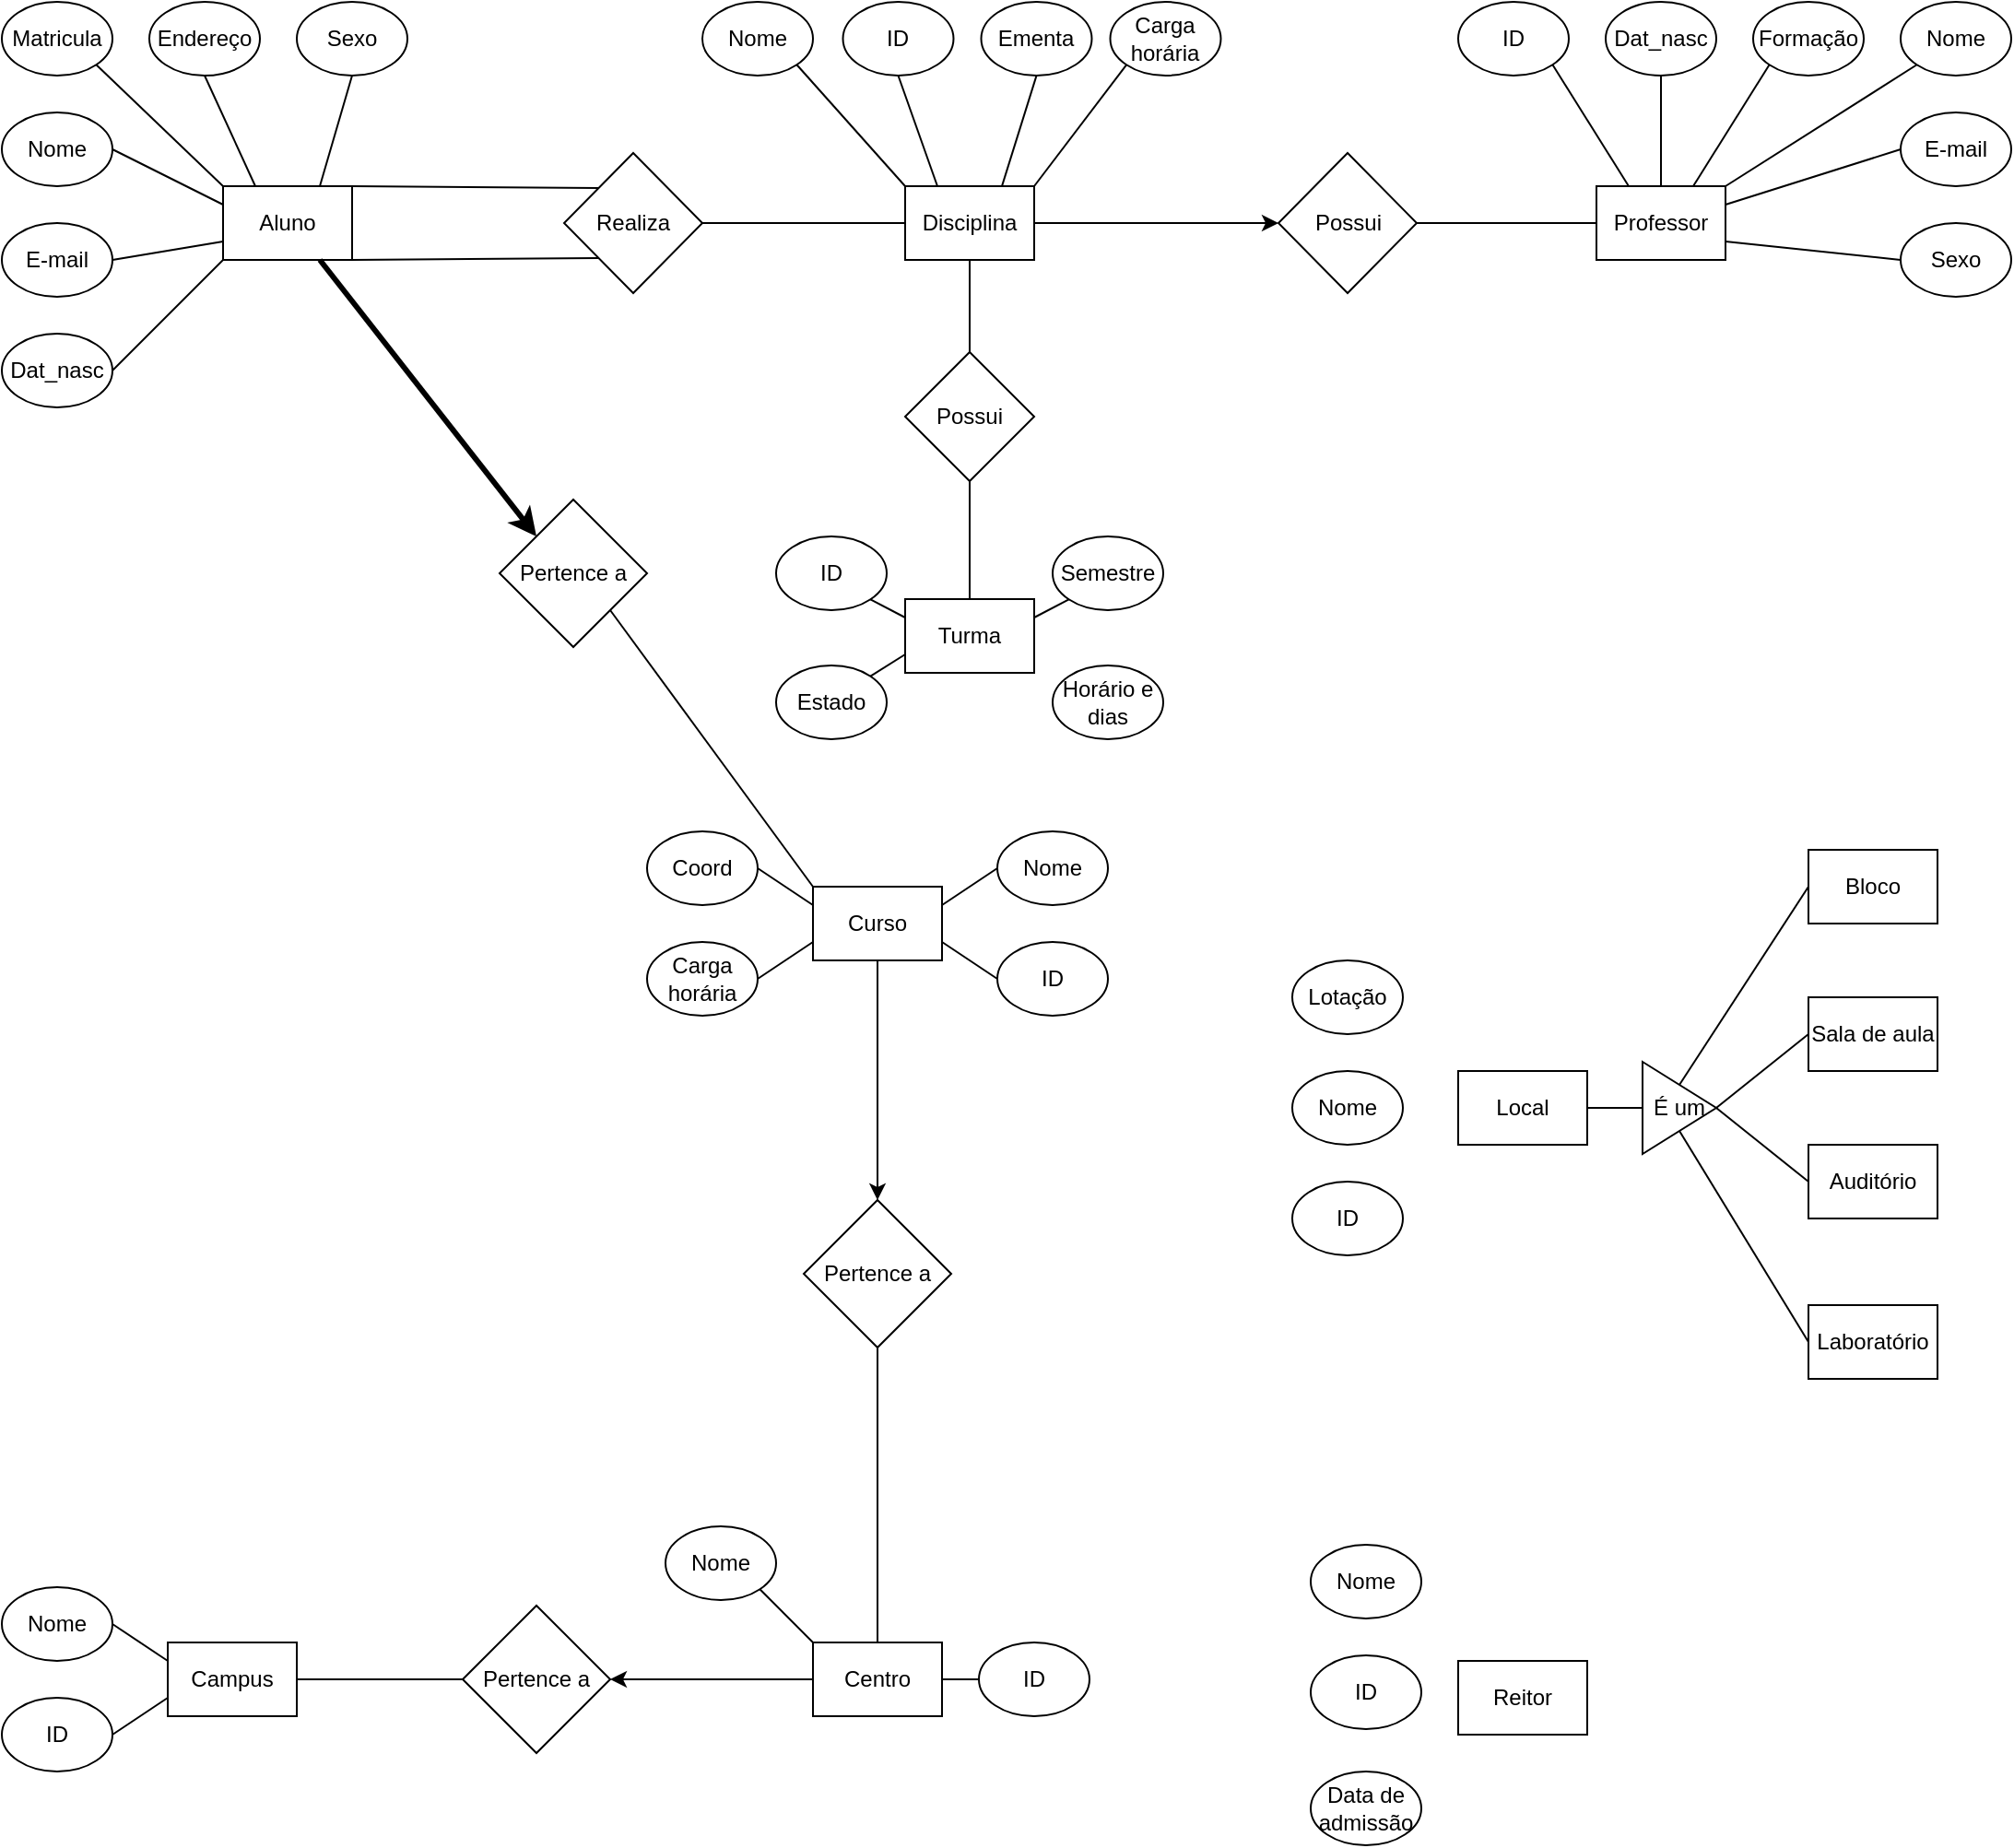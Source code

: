 <mxfile version="20.3.0" type="github">
  <diagram id="R2lEEEUBdFMjLlhIrx00" name="Page-1">
    <mxGraphModel dx="570" dy="474" grid="1" gridSize="10" guides="1" tooltips="1" connect="1" arrows="1" fold="1" page="1" pageScale="1" pageWidth="1169" pageHeight="827" math="0" shadow="0" extFonts="Permanent Marker^https://fonts.googleapis.com/css?family=Permanent+Marker">
      <root>
        <mxCell id="0" />
        <mxCell id="1" parent="0" />
        <mxCell id="e1uVySr2OCQzvFWpXJg2-2" value="Aluno" style="rounded=0;whiteSpace=wrap;html=1;" vertex="1" parent="1">
          <mxGeometry x="170" y="130" width="70" height="40" as="geometry" />
        </mxCell>
        <mxCell id="e1uVySr2OCQzvFWpXJg2-3" value="Nome" style="ellipse;whiteSpace=wrap;html=1;" vertex="1" parent="1">
          <mxGeometry x="50" y="90" width="60" height="40" as="geometry" />
        </mxCell>
        <mxCell id="e1uVySr2OCQzvFWpXJg2-6" value="Professor" style="rounded=0;whiteSpace=wrap;html=1;" vertex="1" parent="1">
          <mxGeometry x="915" y="130" width="70" height="40" as="geometry" />
        </mxCell>
        <mxCell id="e1uVySr2OCQzvFWpXJg2-7" value="Campus" style="rounded=0;whiteSpace=wrap;html=1;" vertex="1" parent="1">
          <mxGeometry x="140" y="920" width="70" height="40" as="geometry" />
        </mxCell>
        <mxCell id="e1uVySr2OCQzvFWpXJg2-8" value="Centro" style="rounded=0;whiteSpace=wrap;html=1;" vertex="1" parent="1">
          <mxGeometry x="490" y="920" width="70" height="40" as="geometry" />
        </mxCell>
        <mxCell id="e1uVySr2OCQzvFWpXJg2-10" value="Local" style="rounded=0;whiteSpace=wrap;html=1;" vertex="1" parent="1">
          <mxGeometry x="840" y="610" width="70" height="40" as="geometry" />
        </mxCell>
        <mxCell id="e1uVySr2OCQzvFWpXJg2-11" value="Matricula" style="ellipse;whiteSpace=wrap;html=1;" vertex="1" parent="1">
          <mxGeometry x="50" y="30" width="60" height="40" as="geometry" />
        </mxCell>
        <mxCell id="e1uVySr2OCQzvFWpXJg2-12" value="E-mail" style="ellipse;whiteSpace=wrap;html=1;" vertex="1" parent="1">
          <mxGeometry x="50" y="150" width="60" height="40" as="geometry" />
        </mxCell>
        <mxCell id="e1uVySr2OCQzvFWpXJg2-13" value="Dat_nasc" style="ellipse;whiteSpace=wrap;html=1;" vertex="1" parent="1">
          <mxGeometry x="50" y="210" width="60" height="40" as="geometry" />
        </mxCell>
        <mxCell id="e1uVySr2OCQzvFWpXJg2-14" value="Sexo" style="ellipse;whiteSpace=wrap;html=1;" vertex="1" parent="1">
          <mxGeometry x="210" y="30" width="60" height="40" as="geometry" />
        </mxCell>
        <mxCell id="e1uVySr2OCQzvFWpXJg2-15" value="Endereço" style="ellipse;whiteSpace=wrap;html=1;" vertex="1" parent="1">
          <mxGeometry x="130" y="30" width="60" height="40" as="geometry" />
        </mxCell>
        <mxCell id="e1uVySr2OCQzvFWpXJg2-16" value="" style="endArrow=none;html=1;rounded=0;exitX=1;exitY=0.5;exitDx=0;exitDy=0;entryX=0;entryY=0.75;entryDx=0;entryDy=0;" edge="1" parent="1" source="e1uVySr2OCQzvFWpXJg2-12" target="e1uVySr2OCQzvFWpXJg2-2">
          <mxGeometry width="50" height="50" relative="1" as="geometry">
            <mxPoint x="260" y="220" as="sourcePoint" />
            <mxPoint x="310" y="170" as="targetPoint" />
          </mxGeometry>
        </mxCell>
        <mxCell id="e1uVySr2OCQzvFWpXJg2-17" value="" style="endArrow=none;html=1;rounded=0;exitX=1;exitY=0.5;exitDx=0;exitDy=0;entryX=0;entryY=0.25;entryDx=0;entryDy=0;" edge="1" parent="1" source="e1uVySr2OCQzvFWpXJg2-3" target="e1uVySr2OCQzvFWpXJg2-2">
          <mxGeometry width="50" height="50" relative="1" as="geometry">
            <mxPoint x="260" y="220" as="sourcePoint" />
            <mxPoint x="310" y="170" as="targetPoint" />
          </mxGeometry>
        </mxCell>
        <mxCell id="e1uVySr2OCQzvFWpXJg2-18" value="" style="endArrow=none;html=1;rounded=0;exitX=1;exitY=0.5;exitDx=0;exitDy=0;entryX=0;entryY=1;entryDx=0;entryDy=0;" edge="1" parent="1" source="e1uVySr2OCQzvFWpXJg2-13" target="e1uVySr2OCQzvFWpXJg2-2">
          <mxGeometry width="50" height="50" relative="1" as="geometry">
            <mxPoint x="260" y="220" as="sourcePoint" />
            <mxPoint x="310" y="170" as="targetPoint" />
          </mxGeometry>
        </mxCell>
        <mxCell id="e1uVySr2OCQzvFWpXJg2-19" value="" style="endArrow=none;html=1;rounded=0;exitX=1;exitY=1;exitDx=0;exitDy=0;entryX=0;entryY=0;entryDx=0;entryDy=0;" edge="1" parent="1" source="e1uVySr2OCQzvFWpXJg2-11" target="e1uVySr2OCQzvFWpXJg2-2">
          <mxGeometry width="50" height="50" relative="1" as="geometry">
            <mxPoint x="260" y="220" as="sourcePoint" />
            <mxPoint x="310" y="170" as="targetPoint" />
          </mxGeometry>
        </mxCell>
        <mxCell id="e1uVySr2OCQzvFWpXJg2-20" value="" style="endArrow=none;html=1;rounded=0;exitX=0.5;exitY=1;exitDx=0;exitDy=0;entryX=0.25;entryY=0;entryDx=0;entryDy=0;" edge="1" parent="1" source="e1uVySr2OCQzvFWpXJg2-15" target="e1uVySr2OCQzvFWpXJg2-2">
          <mxGeometry width="50" height="50" relative="1" as="geometry">
            <mxPoint x="260" y="220" as="sourcePoint" />
            <mxPoint x="310" y="170" as="targetPoint" />
          </mxGeometry>
        </mxCell>
        <mxCell id="e1uVySr2OCQzvFWpXJg2-21" value="" style="endArrow=none;html=1;rounded=0;exitX=0.5;exitY=1;exitDx=0;exitDy=0;entryX=0.75;entryY=0;entryDx=0;entryDy=0;" edge="1" parent="1" source="e1uVySr2OCQzvFWpXJg2-14" target="e1uVySr2OCQzvFWpXJg2-2">
          <mxGeometry width="50" height="50" relative="1" as="geometry">
            <mxPoint x="260" y="220" as="sourcePoint" />
            <mxPoint x="310" y="170" as="targetPoint" />
          </mxGeometry>
        </mxCell>
        <mxCell id="e1uVySr2OCQzvFWpXJg2-32" value="Nome" style="ellipse;whiteSpace=wrap;html=1;" vertex="1" parent="1">
          <mxGeometry x="1080" y="30" width="60" height="40" as="geometry" />
        </mxCell>
        <mxCell id="e1uVySr2OCQzvFWpXJg2-33" value="ID" style="ellipse;whiteSpace=wrap;html=1;" vertex="1" parent="1">
          <mxGeometry x="840" y="30" width="60" height="40" as="geometry" />
        </mxCell>
        <mxCell id="e1uVySr2OCQzvFWpXJg2-34" value="E-mail" style="ellipse;whiteSpace=wrap;html=1;" vertex="1" parent="1">
          <mxGeometry x="1080" y="90" width="60" height="40" as="geometry" />
        </mxCell>
        <mxCell id="e1uVySr2OCQzvFWpXJg2-35" value="Sexo" style="ellipse;whiteSpace=wrap;html=1;" vertex="1" parent="1">
          <mxGeometry x="1080" y="150" width="60" height="40" as="geometry" />
        </mxCell>
        <mxCell id="e1uVySr2OCQzvFWpXJg2-36" value="Dat_nasc" style="ellipse;whiteSpace=wrap;html=1;" vertex="1" parent="1">
          <mxGeometry x="920" y="30" width="60" height="40" as="geometry" />
        </mxCell>
        <mxCell id="e1uVySr2OCQzvFWpXJg2-37" value="Formação" style="ellipse;whiteSpace=wrap;html=1;" vertex="1" parent="1">
          <mxGeometry x="1000" y="30" width="60" height="40" as="geometry" />
        </mxCell>
        <mxCell id="e1uVySr2OCQzvFWpXJg2-38" value="ID" style="ellipse;whiteSpace=wrap;html=1;" vertex="1" parent="1">
          <mxGeometry x="50" y="950" width="60" height="40" as="geometry" />
        </mxCell>
        <mxCell id="e1uVySr2OCQzvFWpXJg2-39" value="Nome" style="ellipse;whiteSpace=wrap;html=1;" vertex="1" parent="1">
          <mxGeometry x="50" y="890" width="60" height="40" as="geometry" />
        </mxCell>
        <mxCell id="e1uVySr2OCQzvFWpXJg2-41" value="ID" style="ellipse;whiteSpace=wrap;html=1;" vertex="1" parent="1">
          <mxGeometry x="580" y="920" width="60" height="40" as="geometry" />
        </mxCell>
        <mxCell id="e1uVySr2OCQzvFWpXJg2-42" value="Nome" style="ellipse;whiteSpace=wrap;html=1;" vertex="1" parent="1">
          <mxGeometry x="410" y="857" width="60" height="40" as="geometry" />
        </mxCell>
        <mxCell id="e1uVySr2OCQzvFWpXJg2-48" value="ID" style="ellipse;whiteSpace=wrap;html=1;" vertex="1" parent="1">
          <mxGeometry x="750" y="670" width="60" height="40" as="geometry" />
        </mxCell>
        <mxCell id="e1uVySr2OCQzvFWpXJg2-49" value="Nome" style="ellipse;whiteSpace=wrap;html=1;" vertex="1" parent="1">
          <mxGeometry x="750" y="610" width="60" height="40" as="geometry" />
        </mxCell>
        <mxCell id="e1uVySr2OCQzvFWpXJg2-52" value="Lotação" style="ellipse;whiteSpace=wrap;html=1;" vertex="1" parent="1">
          <mxGeometry x="750" y="550" width="60" height="40" as="geometry" />
        </mxCell>
        <mxCell id="e1uVySr2OCQzvFWpXJg2-53" value="Laboratório" style="rounded=0;whiteSpace=wrap;html=1;" vertex="1" parent="1">
          <mxGeometry x="1030" y="737" width="70" height="40" as="geometry" />
        </mxCell>
        <mxCell id="e1uVySr2OCQzvFWpXJg2-54" value="Auditório" style="rounded=0;whiteSpace=wrap;html=1;" vertex="1" parent="1">
          <mxGeometry x="1030" y="650" width="70" height="40" as="geometry" />
        </mxCell>
        <mxCell id="e1uVySr2OCQzvFWpXJg2-55" value="Sala de aula" style="rounded=0;whiteSpace=wrap;html=1;" vertex="1" parent="1">
          <mxGeometry x="1030" y="570" width="70" height="40" as="geometry" />
        </mxCell>
        <mxCell id="e1uVySr2OCQzvFWpXJg2-56" value="Bloco" style="rounded=0;whiteSpace=wrap;html=1;" vertex="1" parent="1">
          <mxGeometry x="1030" y="490" width="70" height="40" as="geometry" />
        </mxCell>
        <mxCell id="e1uVySr2OCQzvFWpXJg2-57" value="É um" style="triangle;whiteSpace=wrap;html=1;" vertex="1" parent="1">
          <mxGeometry x="940" y="605" width="40" height="50" as="geometry" />
        </mxCell>
        <mxCell id="e1uVySr2OCQzvFWpXJg2-58" value="" style="endArrow=none;html=1;rounded=0;entryX=1;entryY=0.5;entryDx=0;entryDy=0;exitX=0;exitY=0.5;exitDx=0;exitDy=0;" edge="1" parent="1" source="e1uVySr2OCQzvFWpXJg2-57" target="e1uVySr2OCQzvFWpXJg2-10">
          <mxGeometry width="50" height="50" relative="1" as="geometry">
            <mxPoint x="760" y="610" as="sourcePoint" />
            <mxPoint x="810" y="560" as="targetPoint" />
          </mxGeometry>
        </mxCell>
        <mxCell id="e1uVySr2OCQzvFWpXJg2-60" value="" style="endArrow=none;html=1;rounded=0;entryX=0;entryY=0.5;entryDx=0;entryDy=0;exitX=0.5;exitY=0;exitDx=0;exitDy=0;" edge="1" parent="1" source="e1uVySr2OCQzvFWpXJg2-57" target="e1uVySr2OCQzvFWpXJg2-56">
          <mxGeometry width="50" height="50" relative="1" as="geometry">
            <mxPoint x="760" y="610" as="sourcePoint" />
            <mxPoint x="810" y="560" as="targetPoint" />
          </mxGeometry>
        </mxCell>
        <mxCell id="e1uVySr2OCQzvFWpXJg2-61" value="" style="endArrow=none;html=1;rounded=0;entryX=0;entryY=0.5;entryDx=0;entryDy=0;exitX=1;exitY=0.5;exitDx=0;exitDy=0;" edge="1" parent="1" source="e1uVySr2OCQzvFWpXJg2-57" target="e1uVySr2OCQzvFWpXJg2-55">
          <mxGeometry width="50" height="50" relative="1" as="geometry">
            <mxPoint x="960" y="618" as="sourcePoint" />
            <mxPoint x="1040" y="520" as="targetPoint" />
          </mxGeometry>
        </mxCell>
        <mxCell id="e1uVySr2OCQzvFWpXJg2-62" value="" style="endArrow=none;html=1;rounded=0;entryX=0;entryY=0.5;entryDx=0;entryDy=0;" edge="1" parent="1" target="e1uVySr2OCQzvFWpXJg2-54">
          <mxGeometry width="50" height="50" relative="1" as="geometry">
            <mxPoint x="980" y="630" as="sourcePoint" />
            <mxPoint x="1040" y="600" as="targetPoint" />
          </mxGeometry>
        </mxCell>
        <mxCell id="e1uVySr2OCQzvFWpXJg2-63" value="" style="endArrow=none;html=1;rounded=0;entryX=0;entryY=0.5;entryDx=0;entryDy=0;exitX=0.5;exitY=1;exitDx=0;exitDy=0;" edge="1" parent="1" source="e1uVySr2OCQzvFWpXJg2-57" target="e1uVySr2OCQzvFWpXJg2-53">
          <mxGeometry width="50" height="50" relative="1" as="geometry">
            <mxPoint x="990" y="640" as="sourcePoint" />
            <mxPoint x="1040" y="680" as="targetPoint" />
          </mxGeometry>
        </mxCell>
        <mxCell id="e1uVySr2OCQzvFWpXJg2-64" value="Pertence&amp;nbsp;a" style="rhombus;whiteSpace=wrap;html=1;" vertex="1" parent="1">
          <mxGeometry x="320" y="300" width="80" height="80" as="geometry" />
        </mxCell>
        <mxCell id="e1uVySr2OCQzvFWpXJg2-65" value="Curso" style="rounded=0;whiteSpace=wrap;html=1;" vertex="1" parent="1">
          <mxGeometry x="490" y="510" width="70" height="40" as="geometry" />
        </mxCell>
        <mxCell id="e1uVySr2OCQzvFWpXJg2-66" value="ID" style="ellipse;whiteSpace=wrap;html=1;" vertex="1" parent="1">
          <mxGeometry x="590" y="540" width="60" height="40" as="geometry" />
        </mxCell>
        <mxCell id="e1uVySr2OCQzvFWpXJg2-67" value="Nome" style="ellipse;whiteSpace=wrap;html=1;" vertex="1" parent="1">
          <mxGeometry x="590" y="480" width="60" height="40" as="geometry" />
        </mxCell>
        <mxCell id="e1uVySr2OCQzvFWpXJg2-68" value="Coord" style="ellipse;whiteSpace=wrap;html=1;" vertex="1" parent="1">
          <mxGeometry x="400" y="480" width="60" height="40" as="geometry" />
        </mxCell>
        <mxCell id="e1uVySr2OCQzvFWpXJg2-69" value="Carga horária" style="ellipse;whiteSpace=wrap;html=1;" vertex="1" parent="1">
          <mxGeometry x="400" y="540" width="60" height="40" as="geometry" />
        </mxCell>
        <mxCell id="e1uVySr2OCQzvFWpXJg2-70" value="" style="endArrow=none;html=1;rounded=0;exitX=1;exitY=1;exitDx=0;exitDy=0;entryX=0;entryY=0;entryDx=0;entryDy=0;" edge="1" parent="1" source="e1uVySr2OCQzvFWpXJg2-64" target="e1uVySr2OCQzvFWpXJg2-65">
          <mxGeometry width="50" height="50" relative="1" as="geometry">
            <mxPoint x="400" y="400" as="sourcePoint" />
            <mxPoint x="450" y="350" as="targetPoint" />
          </mxGeometry>
        </mxCell>
        <mxCell id="e1uVySr2OCQzvFWpXJg2-71" value="" style="endArrow=none;html=1;rounded=0;exitX=0;exitY=0;exitDx=0;exitDy=0;entryX=0.75;entryY=1;entryDx=0;entryDy=0;endFill=0;startArrow=classic;startFill=1;strokeWidth=3;" edge="1" parent="1" source="e1uVySr2OCQzvFWpXJg2-64" target="e1uVySr2OCQzvFWpXJg2-2">
          <mxGeometry width="50" height="50" relative="1" as="geometry">
            <mxPoint x="400" y="400" as="sourcePoint" />
            <mxPoint x="450" y="350" as="targetPoint" />
          </mxGeometry>
        </mxCell>
        <mxCell id="e1uVySr2OCQzvFWpXJg2-72" value="Realiza" style="rhombus;whiteSpace=wrap;html=1;" vertex="1" parent="1">
          <mxGeometry x="355" y="112" width="75" height="76" as="geometry" />
        </mxCell>
        <mxCell id="e1uVySr2OCQzvFWpXJg2-84" value="" style="endArrow=none;html=1;rounded=0;strokeWidth=1;exitX=1;exitY=0.5;exitDx=0;exitDy=0;entryX=0;entryY=0.25;entryDx=0;entryDy=0;" edge="1" parent="1" source="e1uVySr2OCQzvFWpXJg2-68" target="e1uVySr2OCQzvFWpXJg2-65">
          <mxGeometry width="50" height="50" relative="1" as="geometry">
            <mxPoint x="470" y="570" as="sourcePoint" />
            <mxPoint x="500" y="550" as="targetPoint" />
          </mxGeometry>
        </mxCell>
        <mxCell id="e1uVySr2OCQzvFWpXJg2-85" value="" style="endArrow=none;html=1;rounded=0;strokeWidth=1;exitX=1;exitY=0.5;exitDx=0;exitDy=0;entryX=0;entryY=0.75;entryDx=0;entryDy=0;" edge="1" parent="1">
          <mxGeometry width="50" height="50" relative="1" as="geometry">
            <mxPoint x="460" y="560" as="sourcePoint" />
            <mxPoint x="490" y="540" as="targetPoint" />
          </mxGeometry>
        </mxCell>
        <mxCell id="e1uVySr2OCQzvFWpXJg2-86" value="" style="endArrow=none;html=1;rounded=0;strokeWidth=1;exitX=0;exitY=0.5;exitDx=0;exitDy=0;entryX=1;entryY=0.75;entryDx=0;entryDy=0;" edge="1" parent="1" source="e1uVySr2OCQzvFWpXJg2-66" target="e1uVySr2OCQzvFWpXJg2-65">
          <mxGeometry width="50" height="50" relative="1" as="geometry">
            <mxPoint x="470" y="570" as="sourcePoint" />
            <mxPoint x="500" y="550" as="targetPoint" />
          </mxGeometry>
        </mxCell>
        <mxCell id="e1uVySr2OCQzvFWpXJg2-87" value="" style="endArrow=none;html=1;rounded=0;strokeWidth=1;exitX=0;exitY=0.5;exitDx=0;exitDy=0;entryX=1;entryY=0.25;entryDx=0;entryDy=0;" edge="1" parent="1" source="e1uVySr2OCQzvFWpXJg2-67" target="e1uVySr2OCQzvFWpXJg2-65">
          <mxGeometry width="50" height="50" relative="1" as="geometry">
            <mxPoint x="600" y="570" as="sourcePoint" />
            <mxPoint x="570" y="550" as="targetPoint" />
          </mxGeometry>
        </mxCell>
        <mxCell id="e1uVySr2OCQzvFWpXJg2-88" value="Reitor" style="rounded=0;whiteSpace=wrap;html=1;" vertex="1" parent="1">
          <mxGeometry x="840" y="930" width="70" height="40" as="geometry" />
        </mxCell>
        <mxCell id="e1uVySr2OCQzvFWpXJg2-89" value="ID" style="ellipse;whiteSpace=wrap;html=1;" vertex="1" parent="1">
          <mxGeometry x="760" y="927" width="60" height="40" as="geometry" />
        </mxCell>
        <mxCell id="e1uVySr2OCQzvFWpXJg2-90" value="Nome" style="ellipse;whiteSpace=wrap;html=1;" vertex="1" parent="1">
          <mxGeometry x="760" y="867" width="60" height="40" as="geometry" />
        </mxCell>
        <mxCell id="e1uVySr2OCQzvFWpXJg2-91" value="Data de admissão" style="ellipse;whiteSpace=wrap;html=1;" vertex="1" parent="1">
          <mxGeometry x="760" y="990" width="60" height="40" as="geometry" />
        </mxCell>
        <mxCell id="e1uVySr2OCQzvFWpXJg2-93" value="" style="endArrow=none;html=1;rounded=0;strokeWidth=1;exitX=1;exitY=1;exitDx=0;exitDy=0;entryX=0;entryY=0;entryDx=0;entryDy=0;" edge="1" parent="1" source="e1uVySr2OCQzvFWpXJg2-42" target="e1uVySr2OCQzvFWpXJg2-8">
          <mxGeometry width="50" height="50" relative="1" as="geometry">
            <mxPoint x="510" y="920" as="sourcePoint" />
            <mxPoint x="560" y="870" as="targetPoint" />
          </mxGeometry>
        </mxCell>
        <mxCell id="e1uVySr2OCQzvFWpXJg2-94" value="" style="endArrow=none;html=1;rounded=0;strokeWidth=1;exitX=1;exitY=0.5;exitDx=0;exitDy=0;entryX=0;entryY=0.5;entryDx=0;entryDy=0;" edge="1" parent="1" source="e1uVySr2OCQzvFWpXJg2-8" target="e1uVySr2OCQzvFWpXJg2-41">
          <mxGeometry width="50" height="50" relative="1" as="geometry">
            <mxPoint x="510" y="920" as="sourcePoint" />
            <mxPoint x="560" y="870" as="targetPoint" />
          </mxGeometry>
        </mxCell>
        <mxCell id="e1uVySr2OCQzvFWpXJg2-96" value="Pertence&amp;nbsp;a" style="rhombus;whiteSpace=wrap;html=1;" vertex="1" parent="1">
          <mxGeometry x="485" y="680" width="80" height="80" as="geometry" />
        </mxCell>
        <mxCell id="e1uVySr2OCQzvFWpXJg2-97" value="" style="endArrow=classic;html=1;rounded=0;strokeWidth=1;exitX=0.5;exitY=1;exitDx=0;exitDy=0;entryX=0.5;entryY=0;entryDx=0;entryDy=0;" edge="1" parent="1" source="e1uVySr2OCQzvFWpXJg2-65" target="e1uVySr2OCQzvFWpXJg2-96">
          <mxGeometry width="50" height="50" relative="1" as="geometry">
            <mxPoint x="520" y="720" as="sourcePoint" />
            <mxPoint x="570" y="670" as="targetPoint" />
          </mxGeometry>
        </mxCell>
        <mxCell id="e1uVySr2OCQzvFWpXJg2-98" value="" style="endArrow=none;html=1;rounded=0;strokeWidth=1;exitX=0.5;exitY=1;exitDx=0;exitDy=0;entryX=0.5;entryY=0;entryDx=0;entryDy=0;" edge="1" parent="1" source="e1uVySr2OCQzvFWpXJg2-96" target="e1uVySr2OCQzvFWpXJg2-8">
          <mxGeometry width="50" height="50" relative="1" as="geometry">
            <mxPoint x="520" y="720" as="sourcePoint" />
            <mxPoint x="570" y="670" as="targetPoint" />
          </mxGeometry>
        </mxCell>
        <mxCell id="e1uVySr2OCQzvFWpXJg2-99" value="Pertence&amp;nbsp;a" style="rhombus;whiteSpace=wrap;html=1;" vertex="1" parent="1">
          <mxGeometry x="300" y="900" width="80" height="80" as="geometry" />
        </mxCell>
        <mxCell id="e1uVySr2OCQzvFWpXJg2-100" value="" style="endArrow=classic;html=1;rounded=0;strokeWidth=1;entryX=1;entryY=0.5;entryDx=0;entryDy=0;exitX=0;exitY=0.5;exitDx=0;exitDy=0;" edge="1" parent="1" source="e1uVySr2OCQzvFWpXJg2-8" target="e1uVySr2OCQzvFWpXJg2-99">
          <mxGeometry width="50" height="50" relative="1" as="geometry">
            <mxPoint x="330" y="920" as="sourcePoint" />
            <mxPoint x="380" y="870" as="targetPoint" />
          </mxGeometry>
        </mxCell>
        <mxCell id="e1uVySr2OCQzvFWpXJg2-101" value="" style="endArrow=none;html=1;rounded=0;strokeWidth=1;exitX=1;exitY=0.5;exitDx=0;exitDy=0;entryX=0;entryY=0.5;entryDx=0;entryDy=0;" edge="1" parent="1" source="e1uVySr2OCQzvFWpXJg2-7" target="e1uVySr2OCQzvFWpXJg2-99">
          <mxGeometry width="50" height="50" relative="1" as="geometry">
            <mxPoint x="535" y="770" as="sourcePoint" />
            <mxPoint x="535" y="930" as="targetPoint" />
          </mxGeometry>
        </mxCell>
        <mxCell id="e1uVySr2OCQzvFWpXJg2-102" value="" style="endArrow=none;html=1;rounded=0;strokeWidth=1;exitX=1;exitY=0.5;exitDx=0;exitDy=0;entryX=0;entryY=0.75;entryDx=0;entryDy=0;" edge="1" parent="1" source="e1uVySr2OCQzvFWpXJg2-38" target="e1uVySr2OCQzvFWpXJg2-7">
          <mxGeometry width="50" height="50" relative="1" as="geometry">
            <mxPoint x="180" y="920" as="sourcePoint" />
            <mxPoint x="230" y="870" as="targetPoint" />
          </mxGeometry>
        </mxCell>
        <mxCell id="e1uVySr2OCQzvFWpXJg2-103" value="" style="endArrow=none;html=1;rounded=0;strokeWidth=1;exitX=1;exitY=0.5;exitDx=0;exitDy=0;entryX=0;entryY=0.25;entryDx=0;entryDy=0;" edge="1" parent="1" source="e1uVySr2OCQzvFWpXJg2-39" target="e1uVySr2OCQzvFWpXJg2-7">
          <mxGeometry width="50" height="50" relative="1" as="geometry">
            <mxPoint x="120" y="980" as="sourcePoint" />
            <mxPoint x="150" y="960" as="targetPoint" />
          </mxGeometry>
        </mxCell>
        <mxCell id="e1uVySr2OCQzvFWpXJg2-109" value="Disciplina" style="rounded=0;whiteSpace=wrap;html=1;" vertex="1" parent="1">
          <mxGeometry x="540" y="130" width="70" height="40" as="geometry" />
        </mxCell>
        <mxCell id="e1uVySr2OCQzvFWpXJg2-110" value="ID" style="ellipse;whiteSpace=wrap;html=1;" vertex="1" parent="1">
          <mxGeometry x="506.25" y="30" width="60" height="40" as="geometry" />
        </mxCell>
        <mxCell id="e1uVySr2OCQzvFWpXJg2-111" value="Ementa" style="ellipse;whiteSpace=wrap;html=1;" vertex="1" parent="1">
          <mxGeometry x="581.25" y="30" width="60" height="40" as="geometry" />
        </mxCell>
        <mxCell id="e1uVySr2OCQzvFWpXJg2-112" value="Carga horária" style="ellipse;whiteSpace=wrap;html=1;" vertex="1" parent="1">
          <mxGeometry x="651.25" y="30" width="60" height="40" as="geometry" />
        </mxCell>
        <mxCell id="e1uVySr2OCQzvFWpXJg2-113" value="Nome" style="ellipse;whiteSpace=wrap;html=1;" vertex="1" parent="1">
          <mxGeometry x="430" y="30" width="60" height="40" as="geometry" />
        </mxCell>
        <mxCell id="e1uVySr2OCQzvFWpXJg2-119" value="" style="endArrow=none;html=1;rounded=0;strokeWidth=1;exitX=1;exitY=1;exitDx=0;exitDy=0;entryX=0;entryY=1;entryDx=0;entryDy=0;" edge="1" parent="1" source="e1uVySr2OCQzvFWpXJg2-2" target="e1uVySr2OCQzvFWpXJg2-72">
          <mxGeometry width="50" height="50" relative="1" as="geometry">
            <mxPoint x="390" y="320" as="sourcePoint" />
            <mxPoint x="440" y="270" as="targetPoint" />
          </mxGeometry>
        </mxCell>
        <mxCell id="e1uVySr2OCQzvFWpXJg2-120" value="" style="endArrow=none;html=1;rounded=0;strokeWidth=1;exitX=1;exitY=0;exitDx=0;exitDy=0;entryX=0;entryY=0;entryDx=0;entryDy=0;" edge="1" parent="1" source="e1uVySr2OCQzvFWpXJg2-2" target="e1uVySr2OCQzvFWpXJg2-72">
          <mxGeometry width="50" height="50" relative="1" as="geometry">
            <mxPoint x="250" y="170" as="sourcePoint" />
            <mxPoint x="378.75" y="181" as="targetPoint" />
          </mxGeometry>
        </mxCell>
        <mxCell id="e1uVySr2OCQzvFWpXJg2-121" value="" style="endArrow=none;html=1;rounded=0;strokeWidth=1;entryX=1;entryY=0.5;entryDx=0;entryDy=0;exitX=0;exitY=0.5;exitDx=0;exitDy=0;" edge="1" parent="1" source="e1uVySr2OCQzvFWpXJg2-109" target="e1uVySr2OCQzvFWpXJg2-72">
          <mxGeometry width="50" height="50" relative="1" as="geometry">
            <mxPoint x="430" y="320" as="sourcePoint" />
            <mxPoint x="480" y="270" as="targetPoint" />
          </mxGeometry>
        </mxCell>
        <mxCell id="e1uVySr2OCQzvFWpXJg2-122" value="" style="endArrow=none;html=1;rounded=0;strokeWidth=1;exitX=1;exitY=1;exitDx=0;exitDy=0;entryX=0;entryY=0;entryDx=0;entryDy=0;" edge="1" parent="1" source="e1uVySr2OCQzvFWpXJg2-113" target="e1uVySr2OCQzvFWpXJg2-109">
          <mxGeometry width="50" height="50" relative="1" as="geometry">
            <mxPoint x="620" y="220" as="sourcePoint" />
            <mxPoint x="670" y="170" as="targetPoint" />
          </mxGeometry>
        </mxCell>
        <mxCell id="e1uVySr2OCQzvFWpXJg2-123" value="" style="endArrow=none;html=1;rounded=0;strokeWidth=1;exitX=0.5;exitY=1;exitDx=0;exitDy=0;entryX=0.25;entryY=0;entryDx=0;entryDy=0;" edge="1" parent="1" source="e1uVySr2OCQzvFWpXJg2-110" target="e1uVySr2OCQzvFWpXJg2-109">
          <mxGeometry width="50" height="50" relative="1" as="geometry">
            <mxPoint x="491.213" y="74.142" as="sourcePoint" />
            <mxPoint x="567.5" y="140" as="targetPoint" />
          </mxGeometry>
        </mxCell>
        <mxCell id="e1uVySr2OCQzvFWpXJg2-124" value="" style="endArrow=none;html=1;rounded=0;strokeWidth=1;exitX=0.5;exitY=1;exitDx=0;exitDy=0;entryX=0.75;entryY=0;entryDx=0;entryDy=0;" edge="1" parent="1" source="e1uVySr2OCQzvFWpXJg2-111" target="e1uVySr2OCQzvFWpXJg2-109">
          <mxGeometry width="50" height="50" relative="1" as="geometry">
            <mxPoint x="546.25" y="80" as="sourcePoint" />
            <mxPoint x="567.5" y="140" as="targetPoint" />
          </mxGeometry>
        </mxCell>
        <mxCell id="e1uVySr2OCQzvFWpXJg2-125" value="" style="endArrow=none;html=1;rounded=0;strokeWidth=1;exitX=0;exitY=1;exitDx=0;exitDy=0;entryX=1;entryY=0;entryDx=0;entryDy=0;" edge="1" parent="1" source="e1uVySr2OCQzvFWpXJg2-112" target="e1uVySr2OCQzvFWpXJg2-109">
          <mxGeometry width="50" height="50" relative="1" as="geometry">
            <mxPoint x="621.25" y="80" as="sourcePoint" />
            <mxPoint x="602.5" y="140" as="targetPoint" />
          </mxGeometry>
        </mxCell>
        <mxCell id="e1uVySr2OCQzvFWpXJg2-126" value="Possui" style="rhombus;whiteSpace=wrap;html=1;" vertex="1" parent="1">
          <mxGeometry x="742.5" y="112" width="75" height="76" as="geometry" />
        </mxCell>
        <mxCell id="e1uVySr2OCQzvFWpXJg2-127" value="" style="endArrow=none;html=1;rounded=0;strokeWidth=1;entryX=1;entryY=0.5;entryDx=0;entryDy=0;exitX=0;exitY=0.5;exitDx=0;exitDy=0;endFill=0;startArrow=classic;startFill=1;" edge="1" parent="1" source="e1uVySr2OCQzvFWpXJg2-126" target="e1uVySr2OCQzvFWpXJg2-109">
          <mxGeometry width="50" height="50" relative="1" as="geometry">
            <mxPoint x="550" y="160" as="sourcePoint" />
            <mxPoint x="440" y="160" as="targetPoint" />
          </mxGeometry>
        </mxCell>
        <mxCell id="e1uVySr2OCQzvFWpXJg2-128" value="" style="endArrow=none;html=1;rounded=0;strokeWidth=1;entryX=0;entryY=0.5;entryDx=0;entryDy=0;" edge="1" parent="1" source="e1uVySr2OCQzvFWpXJg2-126" target="e1uVySr2OCQzvFWpXJg2-6">
          <mxGeometry width="50" height="50" relative="1" as="geometry">
            <mxPoint x="752.5" y="160" as="sourcePoint" />
            <mxPoint x="620" y="160" as="targetPoint" />
          </mxGeometry>
        </mxCell>
        <mxCell id="e1uVySr2OCQzvFWpXJg2-129" value="" style="endArrow=none;html=1;rounded=0;strokeWidth=1;exitX=1;exitY=1;exitDx=0;exitDy=0;entryX=0.25;entryY=0;entryDx=0;entryDy=0;" edge="1" parent="1" source="e1uVySr2OCQzvFWpXJg2-33" target="e1uVySr2OCQzvFWpXJg2-6">
          <mxGeometry width="50" height="50" relative="1" as="geometry">
            <mxPoint x="980" y="220" as="sourcePoint" />
            <mxPoint x="1030" y="170" as="targetPoint" />
          </mxGeometry>
        </mxCell>
        <mxCell id="e1uVySr2OCQzvFWpXJg2-130" value="" style="endArrow=none;html=1;rounded=0;strokeWidth=1;exitX=0.5;exitY=1;exitDx=0;exitDy=0;entryX=0.5;entryY=0;entryDx=0;entryDy=0;" edge="1" parent="1" source="e1uVySr2OCQzvFWpXJg2-36" target="e1uVySr2OCQzvFWpXJg2-6">
          <mxGeometry width="50" height="50" relative="1" as="geometry">
            <mxPoint x="901.213" y="74.142" as="sourcePoint" />
            <mxPoint x="925" y="140" as="targetPoint" />
          </mxGeometry>
        </mxCell>
        <mxCell id="e1uVySr2OCQzvFWpXJg2-131" value="" style="endArrow=none;html=1;rounded=0;strokeWidth=1;exitX=0;exitY=1;exitDx=0;exitDy=0;entryX=0.75;entryY=0;entryDx=0;entryDy=0;" edge="1" parent="1" source="e1uVySr2OCQzvFWpXJg2-37" target="e1uVySr2OCQzvFWpXJg2-6">
          <mxGeometry width="50" height="50" relative="1" as="geometry">
            <mxPoint x="960" y="80" as="sourcePoint" />
            <mxPoint x="950" y="140" as="targetPoint" />
          </mxGeometry>
        </mxCell>
        <mxCell id="e1uVySr2OCQzvFWpXJg2-132" value="" style="endArrow=none;html=1;rounded=0;strokeWidth=1;exitX=0;exitY=1;exitDx=0;exitDy=0;entryX=1;entryY=0;entryDx=0;entryDy=0;" edge="1" parent="1" source="e1uVySr2OCQzvFWpXJg2-32" target="e1uVySr2OCQzvFWpXJg2-6">
          <mxGeometry width="50" height="50" relative="1" as="geometry">
            <mxPoint x="1018.787" y="74.142" as="sourcePoint" />
            <mxPoint x="960" y="140" as="targetPoint" />
          </mxGeometry>
        </mxCell>
        <mxCell id="e1uVySr2OCQzvFWpXJg2-133" value="" style="endArrow=none;html=1;rounded=0;strokeWidth=1;exitX=0;exitY=0.5;exitDx=0;exitDy=0;entryX=1;entryY=0.25;entryDx=0;entryDy=0;" edge="1" parent="1" source="e1uVySr2OCQzvFWpXJg2-34" target="e1uVySr2OCQzvFWpXJg2-6">
          <mxGeometry width="50" height="50" relative="1" as="geometry">
            <mxPoint x="1098.787" y="74.142" as="sourcePoint" />
            <mxPoint x="995" y="140" as="targetPoint" />
          </mxGeometry>
        </mxCell>
        <mxCell id="e1uVySr2OCQzvFWpXJg2-134" value="" style="endArrow=none;html=1;rounded=0;strokeWidth=1;exitX=0;exitY=0.5;exitDx=0;exitDy=0;entryX=1;entryY=0.75;entryDx=0;entryDy=0;" edge="1" parent="1" source="e1uVySr2OCQzvFWpXJg2-35" target="e1uVySr2OCQzvFWpXJg2-6">
          <mxGeometry width="50" height="50" relative="1" as="geometry">
            <mxPoint x="1090" y="120" as="sourcePoint" />
            <mxPoint x="995" y="150" as="targetPoint" />
          </mxGeometry>
        </mxCell>
        <mxCell id="e1uVySr2OCQzvFWpXJg2-135" value="Turma" style="rounded=0;whiteSpace=wrap;html=1;" vertex="1" parent="1">
          <mxGeometry x="540" y="354" width="70" height="40" as="geometry" />
        </mxCell>
        <mxCell id="e1uVySr2OCQzvFWpXJg2-136" value="ID" style="ellipse;whiteSpace=wrap;html=1;" vertex="1" parent="1">
          <mxGeometry x="470" y="320" width="60" height="40" as="geometry" />
        </mxCell>
        <mxCell id="e1uVySr2OCQzvFWpXJg2-137" value="Semestre" style="ellipse;whiteSpace=wrap;html=1;" vertex="1" parent="1">
          <mxGeometry x="620" y="320" width="60" height="40" as="geometry" />
        </mxCell>
        <mxCell id="e1uVySr2OCQzvFWpXJg2-138" value="Estado" style="ellipse;whiteSpace=wrap;html=1;" vertex="1" parent="1">
          <mxGeometry x="470" y="390" width="60" height="40" as="geometry" />
        </mxCell>
        <mxCell id="e1uVySr2OCQzvFWpXJg2-139" value="Horário e dias" style="ellipse;whiteSpace=wrap;html=1;" vertex="1" parent="1">
          <mxGeometry x="620" y="390" width="60" height="40" as="geometry" />
        </mxCell>
        <mxCell id="e1uVySr2OCQzvFWpXJg2-140" value="Possui" style="rhombus;whiteSpace=wrap;html=1;" vertex="1" parent="1">
          <mxGeometry x="540" y="220" width="70" height="70" as="geometry" />
        </mxCell>
        <mxCell id="e1uVySr2OCQzvFWpXJg2-144" value="" style="endArrow=none;html=1;rounded=0;strokeWidth=1;exitX=0.5;exitY=1;exitDx=0;exitDy=0;" edge="1" parent="1" source="e1uVySr2OCQzvFWpXJg2-140" target="e1uVySr2OCQzvFWpXJg2-135">
          <mxGeometry width="50" height="50" relative="1" as="geometry">
            <mxPoint x="740" y="400" as="sourcePoint" />
            <mxPoint x="790" y="350" as="targetPoint" />
          </mxGeometry>
        </mxCell>
        <mxCell id="e1uVySr2OCQzvFWpXJg2-145" value="" style="endArrow=none;html=1;rounded=0;strokeWidth=1;exitX=0.5;exitY=1;exitDx=0;exitDy=0;entryX=0.5;entryY=0;entryDx=0;entryDy=0;" edge="1" parent="1" source="e1uVySr2OCQzvFWpXJg2-109" target="e1uVySr2OCQzvFWpXJg2-140">
          <mxGeometry width="50" height="50" relative="1" as="geometry">
            <mxPoint x="585" y="300" as="sourcePoint" />
            <mxPoint x="585" y="364" as="targetPoint" />
          </mxGeometry>
        </mxCell>
        <mxCell id="e1uVySr2OCQzvFWpXJg2-146" value="" style="endArrow=none;html=1;rounded=0;strokeWidth=1;exitX=1;exitY=0;exitDx=0;exitDy=0;entryX=0;entryY=0.75;entryDx=0;entryDy=0;" edge="1" parent="1" source="e1uVySr2OCQzvFWpXJg2-138" target="e1uVySr2OCQzvFWpXJg2-135">
          <mxGeometry width="50" height="50" relative="1" as="geometry">
            <mxPoint x="740" y="400" as="sourcePoint" />
            <mxPoint x="790" y="350" as="targetPoint" />
          </mxGeometry>
        </mxCell>
        <mxCell id="e1uVySr2OCQzvFWpXJg2-147" value="" style="endArrow=none;html=1;rounded=0;strokeWidth=1;exitX=1;exitY=1;exitDx=0;exitDy=0;entryX=0;entryY=0.25;entryDx=0;entryDy=0;" edge="1" parent="1" source="e1uVySr2OCQzvFWpXJg2-136" target="e1uVySr2OCQzvFWpXJg2-135">
          <mxGeometry width="50" height="50" relative="1" as="geometry">
            <mxPoint x="531.058" y="405.755" as="sourcePoint" />
            <mxPoint x="550" y="394" as="targetPoint" />
          </mxGeometry>
        </mxCell>
        <mxCell id="e1uVySr2OCQzvFWpXJg2-148" value="" style="endArrow=none;html=1;rounded=0;strokeWidth=1;exitX=1;exitY=0.25;exitDx=0;exitDy=0;entryX=0;entryY=1;entryDx=0;entryDy=0;" edge="1" parent="1" source="e1uVySr2OCQzvFWpXJg2-135" target="e1uVySr2OCQzvFWpXJg2-137">
          <mxGeometry width="50" height="50" relative="1" as="geometry">
            <mxPoint x="531.058" y="364.245" as="sourcePoint" />
            <mxPoint x="550" y="374" as="targetPoint" />
          </mxGeometry>
        </mxCell>
      </root>
    </mxGraphModel>
  </diagram>
</mxfile>
